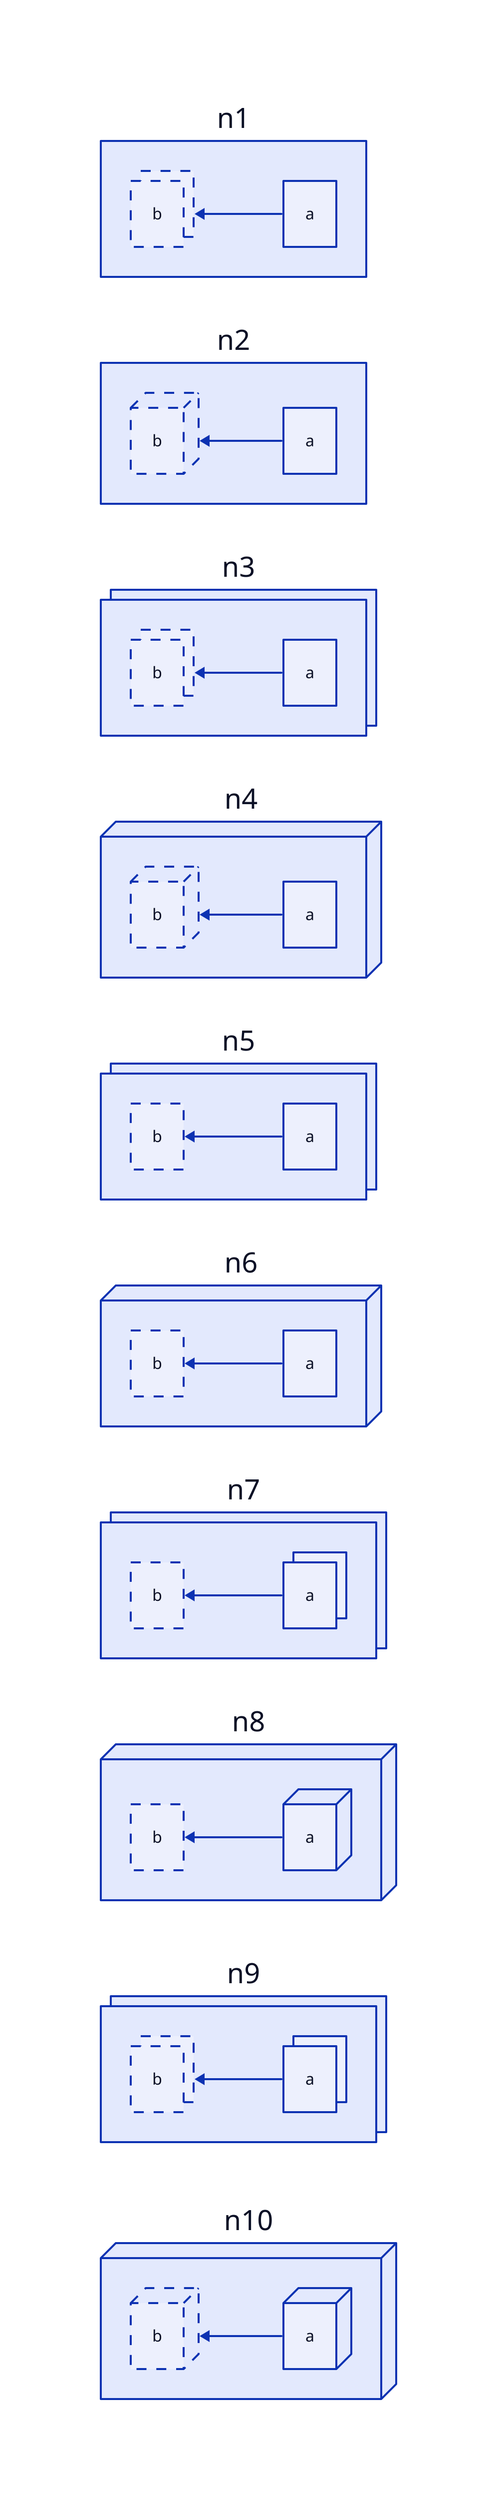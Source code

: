 direction: left
n1: {
  a -> b
  b.style: {
    stroke-dash: 5
    multiple: true
  }
}

n2: {
  a -> b
  b.style: {
    stroke-dash: 5
    3d: true
  }
}

n3: {
  a -> b
  b.style: {
    stroke-dash: 5
    multiple: true
  }
  style.multiple: true
}

n4: {
  a -> b
  b.style: {
    stroke-dash: 5
    3d: true
  }
  style.3d: true
}

n5: {
  a -> b
  b.style: {
    stroke-dash: 5
  }
  style.multiple: true
}

n6: {
  a -> b
  b.style: {
    stroke-dash: 5
  }
  style.3d: true
}

n7: {
  a -> b
  a.style.multiple: true
  b.style: {
    stroke-dash: 5
  }
  style.multiple: true
}

n8: {
  a -> b
  a.style.3d: true
  b.style: {
    stroke-dash: 5
  }
  style.3d: true
}

n9: {
  a -> b
  a.style.multiple: true
  b.style: {
    stroke-dash: 5
    multiple: true
  }
  style.multiple: true
}

n10: {
  a -> b
  a.style.3d: true
  b.style: {
    stroke-dash: 5
    3d: true
  }
  style.3d: true
}
